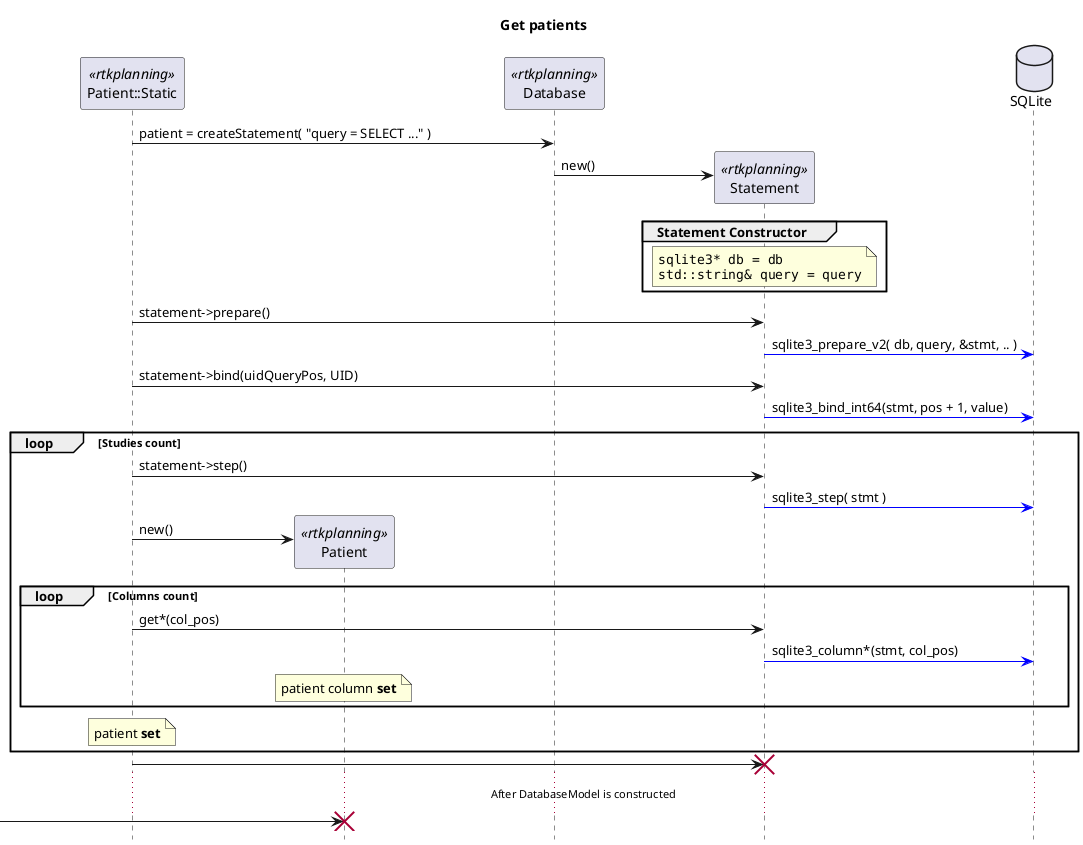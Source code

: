 @startuml GetPatients

hide footbox
skinparam ParticipantPadding 50

title Get patients

participant "Patient::Static" as S_Patient <<rtkplanning>>
participant Patient <<rtkplanning>>
participant Database <<rtkplanning>>
participant Statement <<rtkplanning>>
database SQLite


S_Patient -> Database : patient = createStatement( "query = SELECT ..." )

create Statement
Database -> Statement : new()
group Statement Constructor
    note over Statement
        ""sqlite3* db = db""
        ""std::string& query = query""
    end note
end

S_Patient -> Statement : statement->prepare()
Statement -[#blue]> SQLite : sqlite3_prepare_v2( db, query, &stmt, .. )

S_Patient -> Statement : statement->bind(uidQueryPos, UID)
Statement -[#blue]> SQLite : sqlite3_bind_int64(stmt, pos + 1, value)

loop Studies count
    S_Patient -> Statement : statement->step()
    Statement -[#blue]> SQLite : sqlite3_step( stmt )
    create Patient
    S_Patient -> Patient : new()
    loop Columns count
        S_Patient -> Statement : get*(col_pos)
        Statement -[#blue]> SQLite : sqlite3_column*(stmt, col_pos)
        note over Patient
            patient column **set**
        end note
    end
    note over S_Patient
        patient **set**
    end note
end
S_Patient -> Statement !!
...After DatabaseModel is constructed...
-> Patient !!

@enduml
